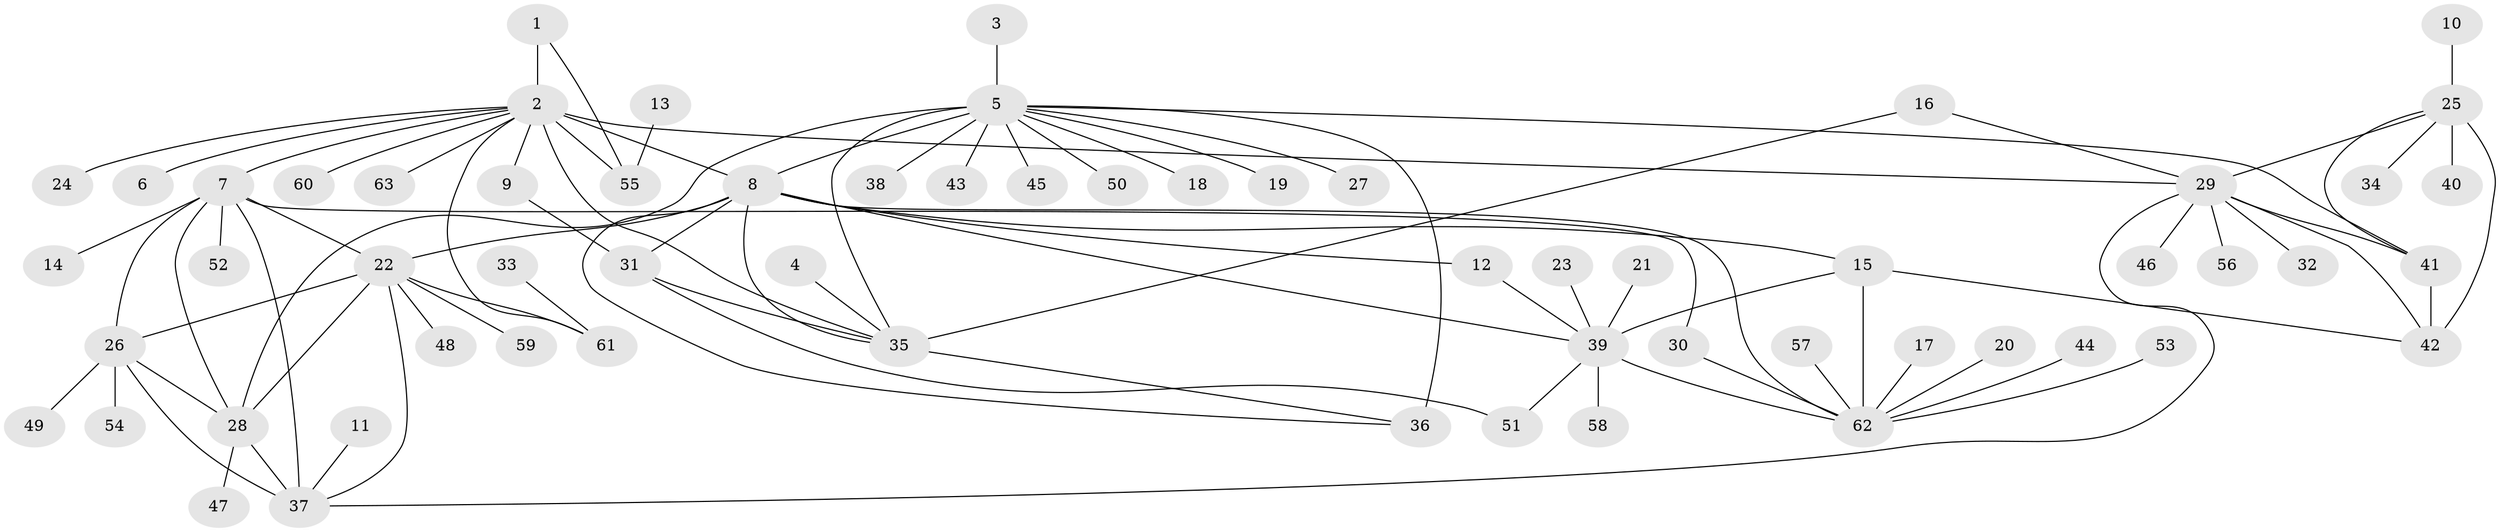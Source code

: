 // original degree distribution, {8: 0.04065040650406504, 9: 0.032520325203252036, 5: 0.024390243902439025, 7: 0.04878048780487805, 6: 0.04065040650406504, 11: 0.024390243902439025, 13: 0.008130081300813009, 10: 0.024390243902439025, 12: 0.008130081300813009, 1: 0.5609756097560976, 2: 0.15447154471544716, 3: 0.032520325203252036}
// Generated by graph-tools (version 1.1) at 2025/50/03/09/25 03:50:28]
// undirected, 63 vertices, 91 edges
graph export_dot {
graph [start="1"]
  node [color=gray90,style=filled];
  1;
  2;
  3;
  4;
  5;
  6;
  7;
  8;
  9;
  10;
  11;
  12;
  13;
  14;
  15;
  16;
  17;
  18;
  19;
  20;
  21;
  22;
  23;
  24;
  25;
  26;
  27;
  28;
  29;
  30;
  31;
  32;
  33;
  34;
  35;
  36;
  37;
  38;
  39;
  40;
  41;
  42;
  43;
  44;
  45;
  46;
  47;
  48;
  49;
  50;
  51;
  52;
  53;
  54;
  55;
  56;
  57;
  58;
  59;
  60;
  61;
  62;
  63;
  1 -- 2 [weight=4.0];
  1 -- 55 [weight=1.0];
  2 -- 6 [weight=1.0];
  2 -- 7 [weight=1.0];
  2 -- 8 [weight=1.0];
  2 -- 9 [weight=1.0];
  2 -- 24 [weight=1.0];
  2 -- 29 [weight=1.0];
  2 -- 35 [weight=1.0];
  2 -- 55 [weight=4.0];
  2 -- 60 [weight=1.0];
  2 -- 61 [weight=1.0];
  2 -- 63 [weight=1.0];
  3 -- 5 [weight=1.0];
  4 -- 35 [weight=1.0];
  5 -- 8 [weight=3.0];
  5 -- 18 [weight=1.0];
  5 -- 19 [weight=1.0];
  5 -- 27 [weight=1.0];
  5 -- 28 [weight=1.0];
  5 -- 35 [weight=3.0];
  5 -- 36 [weight=3.0];
  5 -- 38 [weight=1.0];
  5 -- 41 [weight=1.0];
  5 -- 43 [weight=1.0];
  5 -- 45 [weight=1.0];
  5 -- 50 [weight=1.0];
  7 -- 14 [weight=1.0];
  7 -- 22 [weight=1.0];
  7 -- 26 [weight=1.0];
  7 -- 28 [weight=1.0];
  7 -- 30 [weight=1.0];
  7 -- 37 [weight=2.0];
  7 -- 52 [weight=1.0];
  8 -- 12 [weight=1.0];
  8 -- 15 [weight=2.0];
  8 -- 22 [weight=1.0];
  8 -- 31 [weight=1.0];
  8 -- 35 [weight=1.0];
  8 -- 36 [weight=1.0];
  8 -- 39 [weight=1.0];
  8 -- 62 [weight=2.0];
  9 -- 31 [weight=1.0];
  10 -- 25 [weight=1.0];
  11 -- 37 [weight=1.0];
  12 -- 39 [weight=1.0];
  13 -- 55 [weight=1.0];
  15 -- 39 [weight=2.0];
  15 -- 42 [weight=1.0];
  15 -- 62 [weight=4.0];
  16 -- 29 [weight=1.0];
  16 -- 35 [weight=1.0];
  17 -- 62 [weight=1.0];
  20 -- 62 [weight=1.0];
  21 -- 39 [weight=1.0];
  22 -- 26 [weight=1.0];
  22 -- 28 [weight=1.0];
  22 -- 37 [weight=2.0];
  22 -- 48 [weight=1.0];
  22 -- 59 [weight=1.0];
  22 -- 61 [weight=1.0];
  23 -- 39 [weight=1.0];
  25 -- 29 [weight=1.0];
  25 -- 34 [weight=1.0];
  25 -- 40 [weight=1.0];
  25 -- 41 [weight=1.0];
  25 -- 42 [weight=3.0];
  26 -- 28 [weight=1.0];
  26 -- 37 [weight=2.0];
  26 -- 49 [weight=1.0];
  26 -- 54 [weight=1.0];
  28 -- 37 [weight=2.0];
  28 -- 47 [weight=1.0];
  29 -- 32 [weight=1.0];
  29 -- 37 [weight=1.0];
  29 -- 41 [weight=1.0];
  29 -- 42 [weight=3.0];
  29 -- 46 [weight=1.0];
  29 -- 56 [weight=1.0];
  30 -- 62 [weight=1.0];
  31 -- 35 [weight=1.0];
  31 -- 51 [weight=1.0];
  33 -- 61 [weight=1.0];
  35 -- 36 [weight=1.0];
  39 -- 51 [weight=1.0];
  39 -- 58 [weight=1.0];
  39 -- 62 [weight=2.0];
  41 -- 42 [weight=3.0];
  44 -- 62 [weight=1.0];
  53 -- 62 [weight=1.0];
  57 -- 62 [weight=1.0];
}
